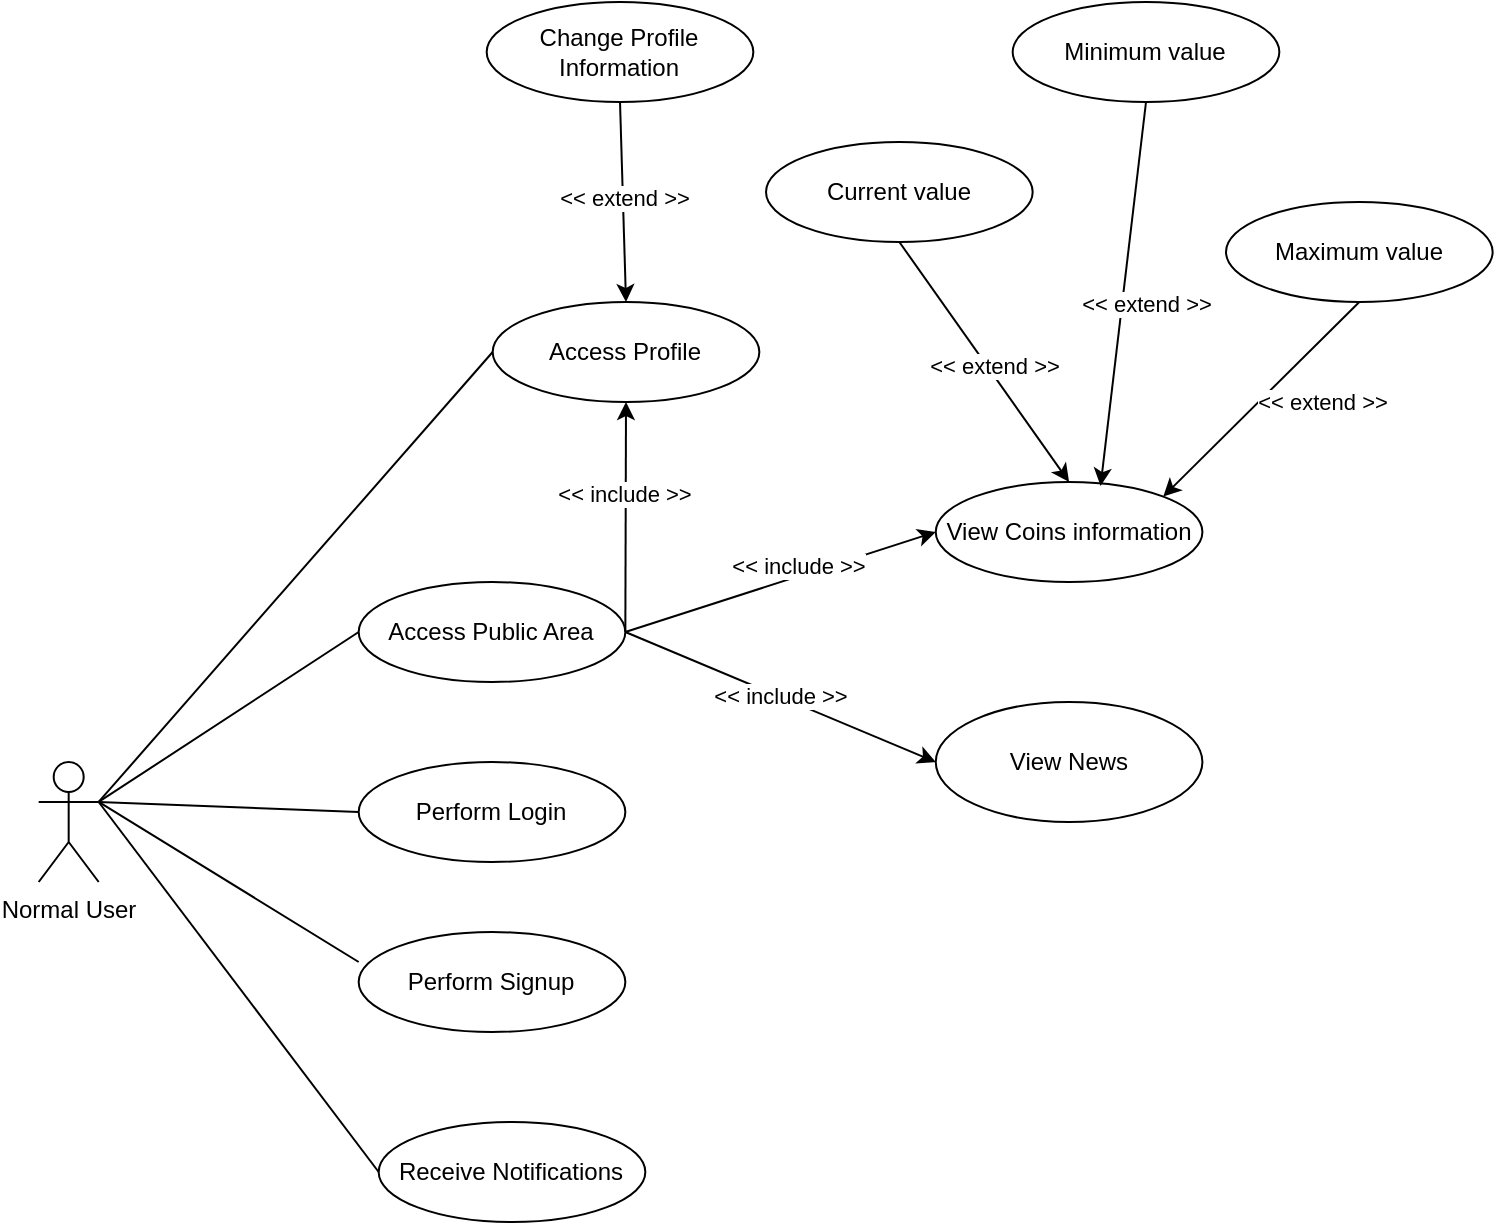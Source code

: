 <mxfile version="20.6.0" type="github">
  <diagram id="58f33SXFiDlBFoKd3XPx" name="Normal User">
    <mxGraphModel dx="1422" dy="786" grid="1" gridSize="10" guides="1" tooltips="1" connect="1" arrows="1" fold="1" page="1" pageScale="1" pageWidth="827" pageHeight="1169" math="0" shadow="0">
      <root>
        <mxCell id="0" />
        <mxCell id="1" parent="0" />
        <mxCell id="k-RthZha8JASxXYrEx0w-1" value="Normal User" style="shape=umlActor;verticalLabelPosition=bottom;verticalAlign=top;html=1;outlineConnect=0;" parent="1" vertex="1">
          <mxGeometry x="56.34" y="450" width="30" height="60" as="geometry" />
        </mxCell>
        <mxCell id="k-RthZha8JASxXYrEx0w-2" value="Access Public Area" style="ellipse;whiteSpace=wrap;html=1;" parent="1" vertex="1">
          <mxGeometry x="216.34" y="360" width="133.33" height="50" as="geometry" />
        </mxCell>
        <mxCell id="k-RthZha8JASxXYrEx0w-3" value="Perform Login" style="ellipse;whiteSpace=wrap;html=1;" parent="1" vertex="1">
          <mxGeometry x="216.34" y="450" width="133.33" height="50" as="geometry" />
        </mxCell>
        <mxCell id="k-RthZha8JASxXYrEx0w-4" value="Perform Signup" style="ellipse;whiteSpace=wrap;html=1;" parent="1" vertex="1">
          <mxGeometry x="216.34" y="535" width="133.33" height="50" as="geometry" />
        </mxCell>
        <mxCell id="k-RthZha8JASxXYrEx0w-5" value="Access Profile" style="ellipse;whiteSpace=wrap;html=1;" parent="1" vertex="1">
          <mxGeometry x="283.34" y="220" width="133.33" height="50" as="geometry" />
        </mxCell>
        <mxCell id="k-RthZha8JASxXYrEx0w-6" value="" style="endArrow=classic;html=1;rounded=0;exitX=1;exitY=0.5;exitDx=0;exitDy=0;entryX=0.5;entryY=1;entryDx=0;entryDy=0;" parent="1" source="k-RthZha8JASxXYrEx0w-2" target="k-RthZha8JASxXYrEx0w-5" edge="1">
          <mxGeometry width="50" height="50" relative="1" as="geometry">
            <mxPoint x="336.34" y="420" as="sourcePoint" />
            <mxPoint x="386.34" y="370" as="targetPoint" />
          </mxGeometry>
        </mxCell>
        <mxCell id="k-RthZha8JASxXYrEx0w-40" value="&amp;lt;&amp;lt; include &amp;gt;&amp;gt;" style="edgeLabel;html=1;align=center;verticalAlign=middle;resizable=0;points=[];" parent="k-RthZha8JASxXYrEx0w-6" vertex="1" connectable="0">
          <mxGeometry x="0.2" y="1" relative="1" as="geometry">
            <mxPoint as="offset" />
          </mxGeometry>
        </mxCell>
        <mxCell id="k-RthZha8JASxXYrEx0w-8" value="View Coins information" style="ellipse;whiteSpace=wrap;html=1;" parent="1" vertex="1">
          <mxGeometry x="504.88" y="310" width="133.33" height="50" as="geometry" />
        </mxCell>
        <mxCell id="k-RthZha8JASxXYrEx0w-11" value="View News" style="ellipse;whiteSpace=wrap;html=1;" parent="1" vertex="1">
          <mxGeometry x="504.88" y="420" width="133.33" height="60" as="geometry" />
        </mxCell>
        <mxCell id="k-RthZha8JASxXYrEx0w-12" value="" style="endArrow=classic;html=1;rounded=0;exitX=1;exitY=0.5;exitDx=0;exitDy=0;entryX=0;entryY=0.5;entryDx=0;entryDy=0;" parent="1" source="k-RthZha8JASxXYrEx0w-2" target="k-RthZha8JASxXYrEx0w-8" edge="1">
          <mxGeometry width="50" height="50" relative="1" as="geometry">
            <mxPoint x="416.34" y="430" as="sourcePoint" />
            <mxPoint x="466.34" y="380" as="targetPoint" />
          </mxGeometry>
        </mxCell>
        <mxCell id="k-RthZha8JASxXYrEx0w-13" value="&amp;lt;&amp;lt; include &amp;gt;&amp;gt;" style="edgeLabel;html=1;align=center;verticalAlign=middle;resizable=0;points=[];" parent="k-RthZha8JASxXYrEx0w-12" vertex="1" connectable="0">
          <mxGeometry x="-0.175" relative="1" as="geometry">
            <mxPoint x="22" y="-13" as="offset" />
          </mxGeometry>
        </mxCell>
        <mxCell id="k-RthZha8JASxXYrEx0w-14" value="&amp;lt;&amp;lt; include &amp;gt;&amp;gt;" style="endArrow=classic;html=1;rounded=0;entryX=0;entryY=0.5;entryDx=0;entryDy=0;exitX=1;exitY=0.5;exitDx=0;exitDy=0;" parent="1" source="k-RthZha8JASxXYrEx0w-2" target="k-RthZha8JASxXYrEx0w-11" edge="1">
          <mxGeometry width="50" height="50" relative="1" as="geometry">
            <mxPoint x="336.34" y="440" as="sourcePoint" />
            <mxPoint x="386.34" y="390" as="targetPoint" />
          </mxGeometry>
        </mxCell>
        <mxCell id="k-RthZha8JASxXYrEx0w-15" value="" style="endArrow=none;html=1;rounded=0;exitX=1;exitY=0.333;exitDx=0;exitDy=0;exitPerimeter=0;entryX=0;entryY=0.5;entryDx=0;entryDy=0;" parent="1" source="k-RthZha8JASxXYrEx0w-1" target="k-RthZha8JASxXYrEx0w-3" edge="1">
          <mxGeometry width="50" height="50" relative="1" as="geometry">
            <mxPoint x="336.34" y="420" as="sourcePoint" />
            <mxPoint x="386.34" y="370" as="targetPoint" />
          </mxGeometry>
        </mxCell>
        <mxCell id="k-RthZha8JASxXYrEx0w-16" value="" style="endArrow=none;html=1;rounded=0;exitX=1;exitY=0.333;exitDx=0;exitDy=0;exitPerimeter=0;entryX=0;entryY=0.5;entryDx=0;entryDy=0;" parent="1" source="k-RthZha8JASxXYrEx0w-1" target="k-RthZha8JASxXYrEx0w-2" edge="1">
          <mxGeometry width="50" height="50" relative="1" as="geometry">
            <mxPoint x="336.34" y="420" as="sourcePoint" />
            <mxPoint x="386.34" y="370" as="targetPoint" />
          </mxGeometry>
        </mxCell>
        <mxCell id="k-RthZha8JASxXYrEx0w-17" value="" style="endArrow=none;html=1;rounded=0;exitX=1;exitY=0.333;exitDx=0;exitDy=0;exitPerimeter=0;entryX=0;entryY=0.3;entryDx=0;entryDy=0;entryPerimeter=0;" parent="1" source="k-RthZha8JASxXYrEx0w-1" target="k-RthZha8JASxXYrEx0w-4" edge="1">
          <mxGeometry width="50" height="50" relative="1" as="geometry">
            <mxPoint x="406.34" y="520" as="sourcePoint" />
            <mxPoint x="456.34" y="470" as="targetPoint" />
          </mxGeometry>
        </mxCell>
        <mxCell id="k-RthZha8JASxXYrEx0w-18" value="Change Profile Information" style="ellipse;whiteSpace=wrap;html=1;" parent="1" vertex="1">
          <mxGeometry x="280.34" y="70" width="133.33" height="50" as="geometry" />
        </mxCell>
        <mxCell id="k-RthZha8JASxXYrEx0w-19" value="" style="endArrow=classic;html=1;rounded=0;exitX=0.5;exitY=1;exitDx=0;exitDy=0;entryX=0.5;entryY=0;entryDx=0;entryDy=0;" parent="1" source="k-RthZha8JASxXYrEx0w-18" target="k-RthZha8JASxXYrEx0w-5" edge="1">
          <mxGeometry width="50" height="50" relative="1" as="geometry">
            <mxPoint x="554.88" y="250" as="sourcePoint" />
            <mxPoint x="393.34" y="160" as="targetPoint" />
          </mxGeometry>
        </mxCell>
        <mxCell id="k-RthZha8JASxXYrEx0w-20" value="&amp;lt;&amp;lt; extend &amp;gt;&amp;gt;" style="edgeLabel;html=1;align=center;verticalAlign=middle;resizable=0;points=[];" parent="k-RthZha8JASxXYrEx0w-19" vertex="1" connectable="0">
          <mxGeometry x="-0.044" relative="1" as="geometry">
            <mxPoint as="offset" />
          </mxGeometry>
        </mxCell>
        <mxCell id="k-RthZha8JASxXYrEx0w-21" value="Receive Notifications" style="ellipse;whiteSpace=wrap;html=1;" parent="1" vertex="1">
          <mxGeometry x="226.34" y="630" width="133.33" height="50" as="geometry" />
        </mxCell>
        <mxCell id="k-RthZha8JASxXYrEx0w-22" value="" style="endArrow=none;html=1;rounded=0;entryX=0;entryY=0.5;entryDx=0;entryDy=0;" parent="1" target="k-RthZha8JASxXYrEx0w-21" edge="1">
          <mxGeometry width="50" height="50" relative="1" as="geometry">
            <mxPoint x="86.34" y="470" as="sourcePoint" />
            <mxPoint x="216.34" y="650" as="targetPoint" />
          </mxGeometry>
        </mxCell>
        <mxCell id="k-RthZha8JASxXYrEx0w-28" value="Current value" style="ellipse;whiteSpace=wrap;html=1;" parent="1" vertex="1">
          <mxGeometry x="420.01" y="140" width="133.33" height="50" as="geometry" />
        </mxCell>
        <mxCell id="k-RthZha8JASxXYrEx0w-29" value="Minimum value" style="ellipse;whiteSpace=wrap;html=1;" parent="1" vertex="1">
          <mxGeometry x="543.34" y="70" width="133.33" height="50" as="geometry" />
        </mxCell>
        <mxCell id="k-RthZha8JASxXYrEx0w-32" value="Maximum value" style="ellipse;whiteSpace=wrap;html=1;" parent="1" vertex="1">
          <mxGeometry x="650" y="170" width="133.33" height="50" as="geometry" />
        </mxCell>
        <mxCell id="k-RthZha8JASxXYrEx0w-33" value="" style="endArrow=classic;html=1;rounded=0;exitX=0.5;exitY=1;exitDx=0;exitDy=0;entryX=0.5;entryY=0;entryDx=0;entryDy=0;" parent="1" source="k-RthZha8JASxXYrEx0w-28" target="k-RthZha8JASxXYrEx0w-8" edge="1">
          <mxGeometry width="50" height="50" relative="1" as="geometry">
            <mxPoint x="553.34" y="310" as="sourcePoint" />
            <mxPoint x="708.55" y="260" as="targetPoint" />
          </mxGeometry>
        </mxCell>
        <mxCell id="k-RthZha8JASxXYrEx0w-34" value="&amp;lt;&amp;lt; extend &amp;gt;&amp;gt;" style="edgeLabel;html=1;align=center;verticalAlign=middle;resizable=0;points=[];" parent="k-RthZha8JASxXYrEx0w-33" vertex="1" connectable="0">
          <mxGeometry x="-0.175" relative="1" as="geometry">
            <mxPoint x="12" y="12" as="offset" />
          </mxGeometry>
        </mxCell>
        <mxCell id="k-RthZha8JASxXYrEx0w-35" value="" style="endArrow=classic;html=1;rounded=0;exitX=0.5;exitY=1;exitDx=0;exitDy=0;entryX=0.618;entryY=0.04;entryDx=0;entryDy=0;entryPerimeter=0;" parent="1" source="k-RthZha8JASxXYrEx0w-29" target="k-RthZha8JASxXYrEx0w-8" edge="1">
          <mxGeometry width="50" height="50" relative="1" as="geometry">
            <mxPoint x="496.675" y="200" as="sourcePoint" />
            <mxPoint x="573.34" y="310" as="targetPoint" />
          </mxGeometry>
        </mxCell>
        <mxCell id="k-RthZha8JASxXYrEx0w-36" value="&amp;lt;&amp;lt; extend &amp;gt;&amp;gt;" style="edgeLabel;html=1;align=center;verticalAlign=middle;resizable=0;points=[];" parent="k-RthZha8JASxXYrEx0w-35" vertex="1" connectable="0">
          <mxGeometry x="-0.175" relative="1" as="geometry">
            <mxPoint x="9" y="21" as="offset" />
          </mxGeometry>
        </mxCell>
        <mxCell id="k-RthZha8JASxXYrEx0w-37" value="" style="endArrow=classic;html=1;rounded=0;exitX=0.5;exitY=1;exitDx=0;exitDy=0;entryX=1;entryY=0;entryDx=0;entryDy=0;" parent="1" source="k-RthZha8JASxXYrEx0w-32" target="k-RthZha8JASxXYrEx0w-8" edge="1">
          <mxGeometry width="50" height="50" relative="1" as="geometry">
            <mxPoint x="694.005" y="200" as="sourcePoint" />
            <mxPoint x="597.278" y="322" as="targetPoint" />
          </mxGeometry>
        </mxCell>
        <mxCell id="k-RthZha8JASxXYrEx0w-38" value="&amp;lt;&amp;lt; extend &amp;gt;&amp;gt;" style="edgeLabel;html=1;align=center;verticalAlign=middle;resizable=0;points=[];" parent="k-RthZha8JASxXYrEx0w-37" vertex="1" connectable="0">
          <mxGeometry x="-0.175" relative="1" as="geometry">
            <mxPoint x="22" y="10" as="offset" />
          </mxGeometry>
        </mxCell>
        <mxCell id="L4zrD1NNriGtiFLLkm05-1" value="" style="endArrow=none;html=1;rounded=0;exitX=1;exitY=0.333;exitDx=0;exitDy=0;exitPerimeter=0;entryX=0;entryY=0.5;entryDx=0;entryDy=0;" parent="1" source="k-RthZha8JASxXYrEx0w-1" target="k-RthZha8JASxXYrEx0w-5" edge="1">
          <mxGeometry width="50" height="50" relative="1" as="geometry">
            <mxPoint x="130" y="370" as="sourcePoint" />
            <mxPoint x="180" y="320" as="targetPoint" />
          </mxGeometry>
        </mxCell>
      </root>
    </mxGraphModel>
  </diagram>
</mxfile>
